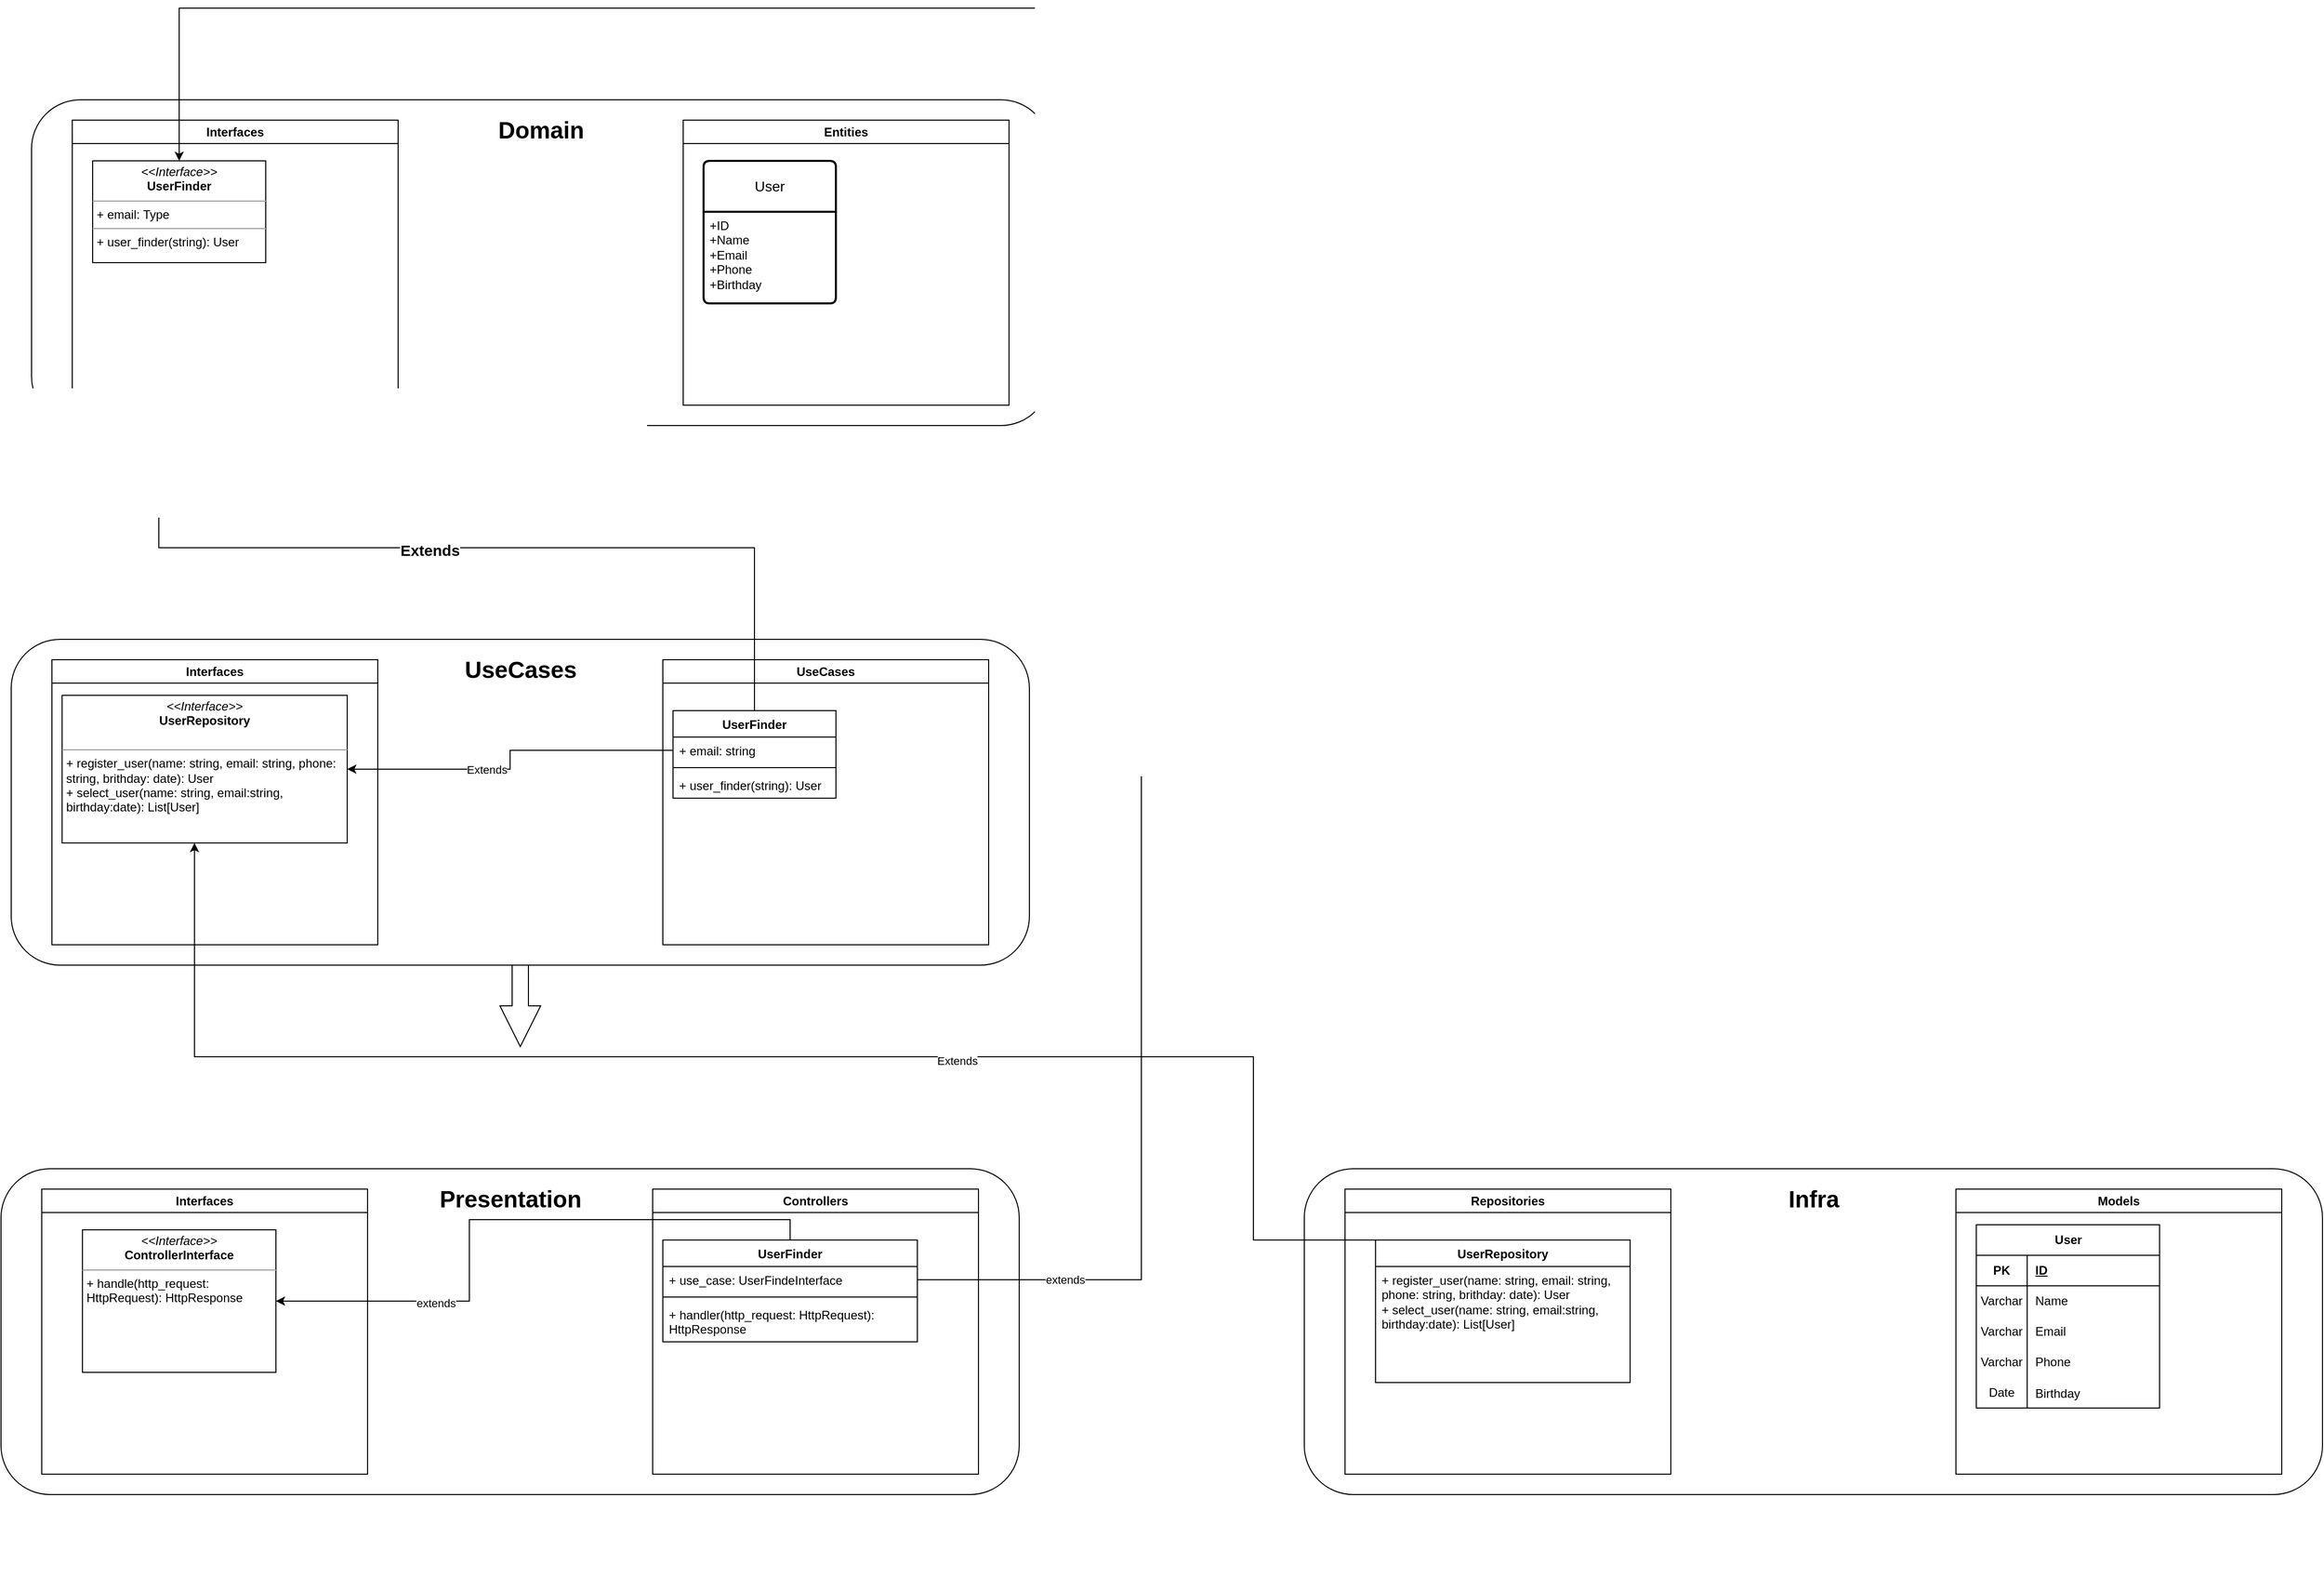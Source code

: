 <mxfile version="21.6.6" type="github">
  <diagram name="Página-1" id="D57uypr40d67aKhgF4S9">
    <mxGraphModel dx="2798" dy="2701" grid="1" gridSize="10" guides="1" tooltips="1" connect="1" arrows="1" fold="1" page="1" pageScale="1" pageWidth="827" pageHeight="1169" math="0" shadow="0">
      <root>
        <mxCell id="0" />
        <mxCell id="1" parent="0" />
        <mxCell id="r-ezXMjl7edHZciyq5sC-52" value="" style="group;fontStyle=1" parent="1" vertex="1" connectable="0">
          <mxGeometry x="10" y="530" width="1000" height="410" as="geometry" />
        </mxCell>
        <mxCell id="r-ezXMjl7edHZciyq5sC-53" value="" style="rounded=1;whiteSpace=wrap;html=1;fontStyle=1;movable=1;resizable=1;rotatable=1;deletable=1;editable=1;locked=0;connectable=1;" parent="r-ezXMjl7edHZciyq5sC-52" vertex="1">
          <mxGeometry width="1000" height="320" as="geometry" />
        </mxCell>
        <mxCell id="r-ezXMjl7edHZciyq5sC-54" value="&lt;font style=&quot;font-size: 23px;&quot;&gt;&lt;b&gt;UseCases&lt;/b&gt;&lt;/font&gt;" style="text;html=1;align=center;verticalAlign=middle;resizable=0;points=[];autosize=1;strokeColor=none;fillColor=none;" parent="r-ezXMjl7edHZciyq5sC-52" vertex="1">
          <mxGeometry x="435" y="10" width="130" height="40" as="geometry" />
        </mxCell>
        <mxCell id="r-ezXMjl7edHZciyq5sC-55" value="Interfaces" style="swimlane;whiteSpace=wrap;html=1;" parent="r-ezXMjl7edHZciyq5sC-52" vertex="1">
          <mxGeometry x="40" y="20" width="320" height="280" as="geometry" />
        </mxCell>
        <mxCell id="r-ezXMjl7edHZciyq5sC-56" value="UseCases" style="swimlane;whiteSpace=wrap;html=1;" parent="r-ezXMjl7edHZciyq5sC-52" vertex="1">
          <mxGeometry x="640" y="20" width="320" height="280" as="geometry" />
        </mxCell>
        <mxCell id="r-ezXMjl7edHZciyq5sC-65" value="UserFinder" style="swimlane;fontStyle=1;align=center;verticalAlign=top;childLayout=stackLayout;horizontal=1;startSize=26;horizontalStack=0;resizeParent=1;resizeParentMax=0;resizeLast=0;collapsible=1;marginBottom=0;whiteSpace=wrap;html=1;" parent="r-ezXMjl7edHZciyq5sC-52" vertex="1">
          <mxGeometry x="650" y="70" width="160" height="86" as="geometry" />
        </mxCell>
        <mxCell id="r-ezXMjl7edHZciyq5sC-66" value="+ email: string" style="text;strokeColor=none;fillColor=none;align=left;verticalAlign=top;spacingLeft=4;spacingRight=4;overflow=hidden;rotatable=0;points=[[0,0.5],[1,0.5]];portConstraint=eastwest;whiteSpace=wrap;html=1;" parent="r-ezXMjl7edHZciyq5sC-65" vertex="1">
          <mxGeometry y="26" width="160" height="26" as="geometry" />
        </mxCell>
        <mxCell id="r-ezXMjl7edHZciyq5sC-67" value="" style="line;strokeWidth=1;fillColor=none;align=left;verticalAlign=middle;spacingTop=-1;spacingLeft=3;spacingRight=3;rotatable=0;labelPosition=right;points=[];portConstraint=eastwest;strokeColor=inherit;" parent="r-ezXMjl7edHZciyq5sC-65" vertex="1">
          <mxGeometry y="52" width="160" height="8" as="geometry" />
        </mxCell>
        <mxCell id="r-ezXMjl7edHZciyq5sC-68" value="+ user_finder(string): User" style="text;strokeColor=none;fillColor=none;align=left;verticalAlign=top;spacingLeft=4;spacingRight=4;overflow=hidden;rotatable=0;points=[[0,0.5],[1,0.5]];portConstraint=eastwest;whiteSpace=wrap;html=1;" parent="r-ezXMjl7edHZciyq5sC-65" vertex="1">
          <mxGeometry y="60" width="160" height="26" as="geometry" />
        </mxCell>
        <mxCell id="r-ezXMjl7edHZciyq5sC-73" value="&lt;p style=&quot;margin:0px;margin-top:4px;text-align:center;&quot;&gt;&lt;i&gt;&amp;lt;&amp;lt;Interface&amp;gt;&amp;gt;&lt;/i&gt;&lt;br&gt;&lt;b&gt;UserRepository&lt;/b&gt;&lt;/p&gt;&lt;br&gt;&lt;hr size=&quot;1&quot;&gt;&lt;p style=&quot;margin:0px;margin-left:4px;&quot;&gt;+ register_user(name: string, email: string, phone: string, brithday: date): User&lt;br&gt;+ select_user(name: string, email:string, birthday:date): List[User]&lt;/p&gt;" style="verticalAlign=top;align=left;overflow=fill;fontSize=12;fontFamily=Helvetica;html=1;whiteSpace=wrap;" parent="r-ezXMjl7edHZciyq5sC-52" vertex="1">
          <mxGeometry x="50" y="55" width="280" height="145" as="geometry" />
        </mxCell>
        <mxCell id="r-ezXMjl7edHZciyq5sC-74" style="edgeStyle=orthogonalEdgeStyle;rounded=0;orthogonalLoop=1;jettySize=auto;html=1;" parent="r-ezXMjl7edHZciyq5sC-52" source="r-ezXMjl7edHZciyq5sC-66" target="r-ezXMjl7edHZciyq5sC-73" edge="1">
          <mxGeometry relative="1" as="geometry" />
        </mxCell>
        <mxCell id="r-ezXMjl7edHZciyq5sC-75" value="Extends" style="edgeLabel;html=1;align=center;verticalAlign=middle;resizable=0;points=[];" parent="r-ezXMjl7edHZciyq5sC-74" vertex="1" connectable="0">
          <mxGeometry x="0.197" relative="1" as="geometry">
            <mxPoint x="1" as="offset" />
          </mxGeometry>
        </mxCell>
        <mxCell id="r-ezXMjl7edHZciyq5sC-96" value="" style="html=1;shadow=0;dashed=0;align=center;verticalAlign=middle;shape=mxgraph.arrows2.arrow;dy=0.6;dx=40;direction=south;notch=0;" parent="r-ezXMjl7edHZciyq5sC-52" vertex="1">
          <mxGeometry x="480" y="320" width="40" height="80" as="geometry" />
        </mxCell>
        <mxCell id="r-ezXMjl7edHZciyq5sC-70" style="edgeStyle=orthogonalEdgeStyle;rounded=0;orthogonalLoop=1;jettySize=auto;html=1;entryX=0.5;entryY=1;entryDx=0;entryDy=0;" parent="1" source="r-ezXMjl7edHZciyq5sC-65" edge="1">
          <mxGeometry relative="1" as="geometry">
            <Array as="points">
              <mxPoint x="740" y="440" />
              <mxPoint x="155" y="440" />
              <mxPoint x="155" y="150" />
            </Array>
            <mxPoint x="165" y="150" as="targetPoint" />
          </mxGeometry>
        </mxCell>
        <mxCell id="r-ezXMjl7edHZciyq5sC-71" value="&lt;b style=&quot;font-size: 15px;&quot;&gt;Extends&lt;/b&gt;" style="edgeLabel;html=1;align=center;verticalAlign=middle;resizable=0;points=[];fontSize=15;" parent="r-ezXMjl7edHZciyq5sC-70" vertex="1" connectable="0">
          <mxGeometry x="-0.083" y="2" relative="1" as="geometry">
            <mxPoint as="offset" />
          </mxGeometry>
        </mxCell>
        <mxCell id="r-ezXMjl7edHZciyq5sC-76" value="" style="group;fontStyle=1" parent="1" vertex="1" connectable="0">
          <mxGeometry y="1050" width="1000" height="400" as="geometry" />
        </mxCell>
        <mxCell id="r-ezXMjl7edHZciyq5sC-77" value="" style="rounded=1;whiteSpace=wrap;html=1;fontStyle=1;movable=1;resizable=1;rotatable=1;deletable=1;editable=1;locked=0;connectable=1;" parent="r-ezXMjl7edHZciyq5sC-76" vertex="1">
          <mxGeometry width="1000" height="320" as="geometry" />
        </mxCell>
        <mxCell id="r-ezXMjl7edHZciyq5sC-78" value="&lt;font style=&quot;font-size: 23px;&quot;&gt;&lt;b&gt;Presentation&lt;/b&gt;&lt;/font&gt;" style="text;html=1;align=center;verticalAlign=middle;resizable=0;points=[];autosize=1;strokeColor=none;fillColor=none;" parent="r-ezXMjl7edHZciyq5sC-76" vertex="1">
          <mxGeometry x="420" y="10" width="160" height="40" as="geometry" />
        </mxCell>
        <mxCell id="r-ezXMjl7edHZciyq5sC-79" value="Interfaces" style="swimlane;whiteSpace=wrap;html=1;" parent="r-ezXMjl7edHZciyq5sC-76" vertex="1">
          <mxGeometry x="40" y="20" width="320" height="280" as="geometry" />
        </mxCell>
        <mxCell id="r-ezXMjl7edHZciyq5sC-80" value="Controllers" style="swimlane;whiteSpace=wrap;html=1;" parent="r-ezXMjl7edHZciyq5sC-76" vertex="1">
          <mxGeometry x="640" y="20" width="320" height="280" as="geometry" />
        </mxCell>
        <mxCell id="Cj3wmxE_zJFWl9FQyL4A-6" style="edgeStyle=orthogonalEdgeStyle;rounded=0;orthogonalLoop=1;jettySize=auto;html=1;exitX=0.5;exitY=0;exitDx=0;exitDy=0;" edge="1" parent="r-ezXMjl7edHZciyq5sC-76" source="r-ezXMjl7edHZciyq5sC-81" target="Cj3wmxE_zJFWl9FQyL4A-5">
          <mxGeometry relative="1" as="geometry" />
        </mxCell>
        <mxCell id="Cj3wmxE_zJFWl9FQyL4A-7" value="extends" style="edgeLabel;html=1;align=center;verticalAlign=middle;resizable=0;points=[];" vertex="1" connectable="0" parent="Cj3wmxE_zJFWl9FQyL4A-6">
          <mxGeometry x="0.481" y="2" relative="1" as="geometry">
            <mxPoint as="offset" />
          </mxGeometry>
        </mxCell>
        <mxCell id="r-ezXMjl7edHZciyq5sC-81" value="UserFinder" style="swimlane;fontStyle=1;align=center;verticalAlign=top;childLayout=stackLayout;horizontal=1;startSize=26;horizontalStack=0;resizeParent=1;resizeParentMax=0;resizeLast=0;collapsible=1;marginBottom=0;whiteSpace=wrap;html=1;" parent="r-ezXMjl7edHZciyq5sC-76" vertex="1">
          <mxGeometry x="650" y="70" width="250" height="100" as="geometry" />
        </mxCell>
        <mxCell id="r-ezXMjl7edHZciyq5sC-82" value="+ use_case: UserFindeInterface" style="text;strokeColor=none;fillColor=none;align=left;verticalAlign=top;spacingLeft=4;spacingRight=4;overflow=hidden;rotatable=0;points=[[0,0.5],[1,0.5]];portConstraint=eastwest;whiteSpace=wrap;html=1;" parent="r-ezXMjl7edHZciyq5sC-81" vertex="1">
          <mxGeometry y="26" width="250" height="26" as="geometry" />
        </mxCell>
        <mxCell id="r-ezXMjl7edHZciyq5sC-83" value="" style="line;strokeWidth=1;fillColor=none;align=left;verticalAlign=middle;spacingTop=-1;spacingLeft=3;spacingRight=3;rotatable=0;labelPosition=right;points=[];portConstraint=eastwest;strokeColor=inherit;" parent="r-ezXMjl7edHZciyq5sC-81" vertex="1">
          <mxGeometry y="52" width="250" height="8" as="geometry" />
        </mxCell>
        <mxCell id="r-ezXMjl7edHZciyq5sC-84" value="+ handler(http_request: HttpRequest): HttpResponse" style="text;strokeColor=none;fillColor=none;align=left;verticalAlign=top;spacingLeft=4;spacingRight=4;overflow=hidden;rotatable=0;points=[[0,0.5],[1,0.5]];portConstraint=eastwest;whiteSpace=wrap;html=1;" parent="r-ezXMjl7edHZciyq5sC-81" vertex="1">
          <mxGeometry y="60" width="250" height="40" as="geometry" />
        </mxCell>
        <mxCell id="Cj3wmxE_zJFWl9FQyL4A-5" value="&lt;p style=&quot;margin:0px;margin-top:4px;text-align:center;&quot;&gt;&lt;i&gt;&amp;lt;&amp;lt;Interface&amp;gt;&amp;gt;&lt;/i&gt;&lt;br&gt;&lt;b&gt;ControllerInterface&lt;/b&gt;&lt;/p&gt;&lt;hr size=&quot;1&quot;&gt;&lt;p style=&quot;margin:0px;margin-left:4px;&quot;&gt;+ handle(http_request: HttpRequest): HttpResponse&lt;/p&gt;" style="verticalAlign=top;align=left;overflow=fill;fontSize=12;fontFamily=Helvetica;html=1;whiteSpace=wrap;" vertex="1" parent="r-ezXMjl7edHZciyq5sC-76">
          <mxGeometry x="80" y="60" width="190" height="140" as="geometry" />
        </mxCell>
        <mxCell id="r-ezXMjl7edHZciyq5sC-88" value="" style="group;fontStyle=1" parent="1" vertex="1" connectable="0">
          <mxGeometry x="30" width="1000" height="400" as="geometry" />
        </mxCell>
        <mxCell id="r-ezXMjl7edHZciyq5sC-89" value="" style="rounded=1;whiteSpace=wrap;html=1;fontStyle=1;movable=1;resizable=1;rotatable=1;deletable=1;editable=1;locked=0;connectable=1;" parent="r-ezXMjl7edHZciyq5sC-88" vertex="1">
          <mxGeometry width="1000" height="320" as="geometry" />
        </mxCell>
        <mxCell id="r-ezXMjl7edHZciyq5sC-90" value="&lt;font style=&quot;font-size: 23px;&quot;&gt;&lt;b&gt;Domain&lt;/b&gt;&lt;/font&gt;" style="text;html=1;align=center;verticalAlign=middle;resizable=0;points=[];autosize=1;strokeColor=none;fillColor=none;" parent="r-ezXMjl7edHZciyq5sC-88" vertex="1">
          <mxGeometry x="445" y="10" width="110" height="40" as="geometry" />
        </mxCell>
        <mxCell id="r-ezXMjl7edHZciyq5sC-91" value="Interfaces" style="swimlane;whiteSpace=wrap;html=1;" parent="r-ezXMjl7edHZciyq5sC-88" vertex="1">
          <mxGeometry x="40" y="20" width="320" height="280" as="geometry" />
        </mxCell>
        <mxCell id="r-ezXMjl7edHZciyq5sC-92" value="Entities" style="swimlane;whiteSpace=wrap;html=1;" parent="r-ezXMjl7edHZciyq5sC-88" vertex="1">
          <mxGeometry x="640" y="20" width="320" height="280" as="geometry" />
        </mxCell>
        <mxCell id="r-ezXMjl7edHZciyq5sC-93" value="User" style="swimlane;childLayout=stackLayout;horizontal=1;startSize=50;horizontalStack=0;rounded=1;fontSize=14;fontStyle=0;strokeWidth=2;resizeParent=0;resizeLast=1;shadow=0;dashed=0;align=center;arcSize=4;whiteSpace=wrap;html=1;" parent="r-ezXMjl7edHZciyq5sC-88" vertex="1">
          <mxGeometry x="660" y="60" width="130" height="140" as="geometry" />
        </mxCell>
        <mxCell id="r-ezXMjl7edHZciyq5sC-94" value="+ID&lt;br&gt;+Name&lt;br&gt;+Email&lt;br&gt;+Phone&lt;br&gt;+Birthday" style="align=left;strokeColor=none;fillColor=none;spacingLeft=4;fontSize=12;verticalAlign=top;resizable=0;rotatable=0;part=1;html=1;" parent="r-ezXMjl7edHZciyq5sC-93" vertex="1">
          <mxGeometry y="50" width="130" height="90" as="geometry" />
        </mxCell>
        <mxCell id="r-ezXMjl7edHZciyq5sC-95" value="&lt;p style=&quot;margin:0px;margin-top:4px;text-align:center;&quot;&gt;&lt;i&gt;&amp;lt;&amp;lt;Interface&amp;gt;&amp;gt;&lt;/i&gt;&lt;br&gt;&lt;b&gt;UserFinder&lt;/b&gt;&lt;/p&gt;&lt;hr size=&quot;1&quot;&gt;&lt;p style=&quot;margin:0px;margin-left:4px;&quot;&gt;+ email: Type&lt;/p&gt;&lt;hr size=&quot;1&quot;&gt;&lt;p style=&quot;margin:0px;margin-left:4px;&quot;&gt;+ user_finder(string): User&lt;/p&gt;&lt;p style=&quot;margin:0px;margin-left:4px;&quot;&gt;&lt;br&gt;&lt;/p&gt;" style="verticalAlign=top;align=left;overflow=fill;fontSize=12;fontFamily=Helvetica;html=1;whiteSpace=wrap;" parent="r-ezXMjl7edHZciyq5sC-88" vertex="1">
          <mxGeometry x="60" y="60" width="170" height="100" as="geometry" />
        </mxCell>
        <mxCell id="r-ezXMjl7edHZciyq5sC-97" value="" style="rounded=1;whiteSpace=wrap;html=1;fontStyle=1;movable=1;resizable=1;rotatable=1;deletable=1;editable=1;locked=0;connectable=1;" parent="1" vertex="1">
          <mxGeometry x="1280" y="1050" width="1000" height="320" as="geometry" />
        </mxCell>
        <mxCell id="r-ezXMjl7edHZciyq5sC-98" value="&lt;font style=&quot;font-size: 23px;&quot;&gt;&lt;b&gt;Infra&lt;/b&gt;&lt;/font&gt;" style="text;html=1;align=center;verticalAlign=middle;resizable=0;points=[];autosize=1;strokeColor=none;fillColor=none;" parent="1" vertex="1">
          <mxGeometry x="1745" y="1060" width="70" height="40" as="geometry" />
        </mxCell>
        <mxCell id="r-ezXMjl7edHZciyq5sC-99" value="Repositories" style="swimlane;whiteSpace=wrap;html=1;" parent="1" vertex="1">
          <mxGeometry x="1320" y="1070" width="320" height="280" as="geometry" />
        </mxCell>
        <mxCell id="r-ezXMjl7edHZciyq5sC-100" value="Models" style="swimlane;whiteSpace=wrap;html=1;" parent="1" vertex="1">
          <mxGeometry x="1920" y="1070" width="320" height="280" as="geometry" />
        </mxCell>
        <mxCell id="r-ezXMjl7edHZciyq5sC-122" value="User" style="shape=table;startSize=30;container=1;collapsible=1;childLayout=tableLayout;fixedRows=1;rowLines=0;fontStyle=1;align=center;resizeLast=1;html=1;columnLines=1;arcSize=15;absoluteArcSize=0;points=[[0,0,0,0,0],[0,0.25,0,0,0],[0,0.5,0,0,0],[0,0.75,0,0,0],[0,1,0,0,0],[0.25,0,0,0,0],[0.25,1,0,0,0],[0.5,0,0,0,0],[0.5,1,0,0,0],[0.75,0,0,0,0],[0.75,1,0,0,0],[1,0,0,0,0],[1,0.25,0,0,0],[1,0.5,0,0,0],[1,0.75,0,0,0],[1,1,0,0,0]];" parent="1" vertex="1">
          <mxGeometry x="1940" y="1105" width="180" height="180" as="geometry">
            <mxRectangle x="1940" y="1105" width="70" height="30" as="alternateBounds" />
          </mxGeometry>
        </mxCell>
        <mxCell id="r-ezXMjl7edHZciyq5sC-123" value="" style="shape=tableRow;horizontal=0;startSize=0;swimlaneHead=0;swimlaneBody=0;fillColor=none;collapsible=0;dropTarget=0;points=[[0,0.5],[1,0.5]];portConstraint=eastwest;top=0;left=0;right=0;bottom=1;" parent="r-ezXMjl7edHZciyq5sC-122" vertex="1">
          <mxGeometry y="30" width="180" height="30" as="geometry" />
        </mxCell>
        <mxCell id="r-ezXMjl7edHZciyq5sC-124" value="PK" style="shape=partialRectangle;connectable=0;fillColor=none;top=0;left=0;bottom=0;right=0;fontStyle=1;overflow=hidden;whiteSpace=wrap;html=1;" parent="r-ezXMjl7edHZciyq5sC-123" vertex="1">
          <mxGeometry width="50" height="30" as="geometry">
            <mxRectangle width="50" height="30" as="alternateBounds" />
          </mxGeometry>
        </mxCell>
        <mxCell id="r-ezXMjl7edHZciyq5sC-125" value="ID" style="shape=partialRectangle;connectable=0;fillColor=none;top=0;left=0;bottom=0;right=0;align=left;spacingLeft=6;fontStyle=5;overflow=hidden;whiteSpace=wrap;html=1;" parent="r-ezXMjl7edHZciyq5sC-123" vertex="1">
          <mxGeometry x="50" width="130" height="30" as="geometry">
            <mxRectangle width="130" height="30" as="alternateBounds" />
          </mxGeometry>
        </mxCell>
        <mxCell id="r-ezXMjl7edHZciyq5sC-126" value="" style="shape=tableRow;horizontal=0;startSize=0;swimlaneHead=0;swimlaneBody=0;fillColor=none;collapsible=0;dropTarget=0;points=[[0,0.5],[1,0.5]];portConstraint=eastwest;top=0;left=0;right=0;bottom=0;" parent="r-ezXMjl7edHZciyq5sC-122" vertex="1">
          <mxGeometry y="60" width="180" height="30" as="geometry" />
        </mxCell>
        <mxCell id="r-ezXMjl7edHZciyq5sC-127" value="Varchar" style="shape=partialRectangle;connectable=0;fillColor=none;top=0;left=0;bottom=0;right=0;editable=1;overflow=hidden;whiteSpace=wrap;html=1;" parent="r-ezXMjl7edHZciyq5sC-126" vertex="1">
          <mxGeometry width="50" height="30" as="geometry">
            <mxRectangle width="50" height="30" as="alternateBounds" />
          </mxGeometry>
        </mxCell>
        <mxCell id="r-ezXMjl7edHZciyq5sC-128" value="Name" style="shape=partialRectangle;connectable=0;fillColor=none;top=0;left=0;bottom=0;right=0;align=left;spacingLeft=6;overflow=hidden;whiteSpace=wrap;html=1;" parent="r-ezXMjl7edHZciyq5sC-126" vertex="1">
          <mxGeometry x="50" width="130" height="30" as="geometry">
            <mxRectangle width="130" height="30" as="alternateBounds" />
          </mxGeometry>
        </mxCell>
        <mxCell id="r-ezXMjl7edHZciyq5sC-129" value="" style="shape=tableRow;horizontal=0;startSize=0;swimlaneHead=0;swimlaneBody=0;fillColor=none;collapsible=0;dropTarget=0;points=[[0,0.5],[1,0.5]];portConstraint=eastwest;top=0;left=0;right=0;bottom=0;" parent="r-ezXMjl7edHZciyq5sC-122" vertex="1">
          <mxGeometry y="90" width="180" height="30" as="geometry" />
        </mxCell>
        <mxCell id="r-ezXMjl7edHZciyq5sC-130" value="Varchar" style="shape=partialRectangle;connectable=0;fillColor=none;top=0;left=0;bottom=0;right=0;editable=1;overflow=hidden;whiteSpace=wrap;html=1;" parent="r-ezXMjl7edHZciyq5sC-129" vertex="1">
          <mxGeometry width="50" height="30" as="geometry">
            <mxRectangle width="50" height="30" as="alternateBounds" />
          </mxGeometry>
        </mxCell>
        <mxCell id="r-ezXMjl7edHZciyq5sC-131" value="Email" style="shape=partialRectangle;connectable=0;fillColor=none;top=0;left=0;bottom=0;right=0;align=left;spacingLeft=6;overflow=hidden;whiteSpace=wrap;html=1;" parent="r-ezXMjl7edHZciyq5sC-129" vertex="1">
          <mxGeometry x="50" width="130" height="30" as="geometry">
            <mxRectangle width="130" height="30" as="alternateBounds" />
          </mxGeometry>
        </mxCell>
        <mxCell id="r-ezXMjl7edHZciyq5sC-132" value="" style="shape=tableRow;horizontal=0;startSize=0;swimlaneHead=0;swimlaneBody=0;fillColor=none;collapsible=0;dropTarget=0;points=[[0,0.5],[1,0.5]];portConstraint=eastwest;top=0;left=0;right=0;bottom=0;" parent="r-ezXMjl7edHZciyq5sC-122" vertex="1">
          <mxGeometry y="120" width="180" height="30" as="geometry" />
        </mxCell>
        <mxCell id="r-ezXMjl7edHZciyq5sC-133" value="Varchar" style="shape=partialRectangle;connectable=0;fillColor=none;top=0;left=0;bottom=0;right=0;editable=1;overflow=hidden;whiteSpace=wrap;html=1;" parent="r-ezXMjl7edHZciyq5sC-132" vertex="1">
          <mxGeometry width="50" height="30" as="geometry">
            <mxRectangle width="50" height="30" as="alternateBounds" />
          </mxGeometry>
        </mxCell>
        <mxCell id="r-ezXMjl7edHZciyq5sC-134" value="Phone" style="shape=partialRectangle;connectable=0;fillColor=none;top=0;left=0;bottom=0;right=0;align=left;spacingLeft=6;overflow=hidden;whiteSpace=wrap;html=1;" parent="r-ezXMjl7edHZciyq5sC-132" vertex="1">
          <mxGeometry x="50" width="130" height="30" as="geometry">
            <mxRectangle width="130" height="30" as="alternateBounds" />
          </mxGeometry>
        </mxCell>
        <mxCell id="r-ezXMjl7edHZciyq5sC-164" value="" style="shape=tableRow;horizontal=0;startSize=0;swimlaneHead=0;swimlaneBody=0;fillColor=none;collapsible=0;dropTarget=0;points=[[0,0.5],[1,0.5]];portConstraint=eastwest;top=0;left=0;right=0;bottom=0;" parent="r-ezXMjl7edHZciyq5sC-122" vertex="1">
          <mxGeometry y="150" width="180" height="30" as="geometry" />
        </mxCell>
        <mxCell id="r-ezXMjl7edHZciyq5sC-165" value="" style="shape=partialRectangle;connectable=0;fillColor=none;top=0;left=0;bottom=0;right=0;editable=1;overflow=hidden;" parent="r-ezXMjl7edHZciyq5sC-164" vertex="1">
          <mxGeometry width="50" height="30" as="geometry">
            <mxRectangle width="50" height="30" as="alternateBounds" />
          </mxGeometry>
        </mxCell>
        <mxCell id="r-ezXMjl7edHZciyq5sC-166" value="Birthday" style="shape=partialRectangle;connectable=0;fillColor=none;top=0;left=0;bottom=0;right=0;align=left;spacingLeft=6;overflow=hidden;" parent="r-ezXMjl7edHZciyq5sC-164" vertex="1">
          <mxGeometry x="50" width="130" height="30" as="geometry">
            <mxRectangle width="130" height="30" as="alternateBounds" />
          </mxGeometry>
        </mxCell>
        <mxCell id="r-ezXMjl7edHZciyq5sC-148" value="Date" style="shape=partialRectangle;connectable=0;fillColor=none;top=0;left=0;bottom=0;right=0;editable=1;overflow=hidden;whiteSpace=wrap;html=1;" parent="1" vertex="1">
          <mxGeometry x="1950" y="1255" width="30" height="30" as="geometry">
            <mxRectangle width="30" height="30" as="alternateBounds" />
          </mxGeometry>
        </mxCell>
        <mxCell id="r-ezXMjl7edHZciyq5sC-173" style="edgeStyle=orthogonalEdgeStyle;rounded=0;orthogonalLoop=1;jettySize=auto;html=1;" parent="1" edge="1">
          <mxGeometry relative="1" as="geometry">
            <mxPoint x="1480.003" y="1120" as="sourcePoint" />
            <mxPoint x="190" y="730" as="targetPoint" />
            <Array as="points">
              <mxPoint x="1230" y="1120" />
              <mxPoint x="1230" y="940" />
              <mxPoint x="190" y="940" />
              <mxPoint x="190" y="730" />
            </Array>
          </mxGeometry>
        </mxCell>
        <mxCell id="r-ezXMjl7edHZciyq5sC-174" value="Extends" style="edgeLabel;html=1;align=center;verticalAlign=middle;resizable=0;points=[];" parent="r-ezXMjl7edHZciyq5sC-173" vertex="1" connectable="0">
          <mxGeometry x="-0.141" y="4" relative="1" as="geometry">
            <mxPoint as="offset" />
          </mxGeometry>
        </mxCell>
        <mxCell id="r-ezXMjl7edHZciyq5sC-169" value="UserRepository" style="swimlane;fontStyle=1;align=center;verticalAlign=top;childLayout=stackLayout;horizontal=1;startSize=26;horizontalStack=0;resizeParent=1;resizeParentMax=0;resizeLast=0;collapsible=1;marginBottom=0;whiteSpace=wrap;html=1;" parent="1" vertex="1">
          <mxGeometry x="1350" y="1120" width="250" height="140" as="geometry" />
        </mxCell>
        <mxCell id="r-ezXMjl7edHZciyq5sC-172" value="+ register_user(name: string, email: string, phone: string, brithday: date): User&lt;br style=&quot;border-color: var(--border-color);&quot;&gt;+ select_user(name: string, email:string, birthday:date): List[User]" style="text;strokeColor=none;fillColor=none;align=left;verticalAlign=top;spacingLeft=4;spacingRight=4;overflow=hidden;rotatable=0;points=[[0,0.5],[1,0.5]];portConstraint=eastwest;whiteSpace=wrap;html=1;" parent="r-ezXMjl7edHZciyq5sC-169" vertex="1">
          <mxGeometry y="26" width="250" height="114" as="geometry" />
        </mxCell>
        <mxCell id="Cj3wmxE_zJFWl9FQyL4A-8" style="edgeStyle=orthogonalEdgeStyle;rounded=0;orthogonalLoop=1;jettySize=auto;html=1;exitX=1;exitY=0.5;exitDx=0;exitDy=0;" edge="1" parent="1" source="r-ezXMjl7edHZciyq5sC-82" target="r-ezXMjl7edHZciyq5sC-95">
          <mxGeometry relative="1" as="geometry">
            <Array as="points">
              <mxPoint x="1120" y="1159" />
              <mxPoint x="1120" y="-90" />
              <mxPoint x="175" y="-90" />
            </Array>
          </mxGeometry>
        </mxCell>
        <mxCell id="Cj3wmxE_zJFWl9FQyL4A-9" value="extends" style="edgeLabel;html=1;align=center;verticalAlign=middle;resizable=0;points=[];" vertex="1" connectable="0" parent="Cj3wmxE_zJFWl9FQyL4A-8">
          <mxGeometry x="-0.887" relative="1" as="geometry">
            <mxPoint as="offset" />
          </mxGeometry>
        </mxCell>
      </root>
    </mxGraphModel>
  </diagram>
</mxfile>
